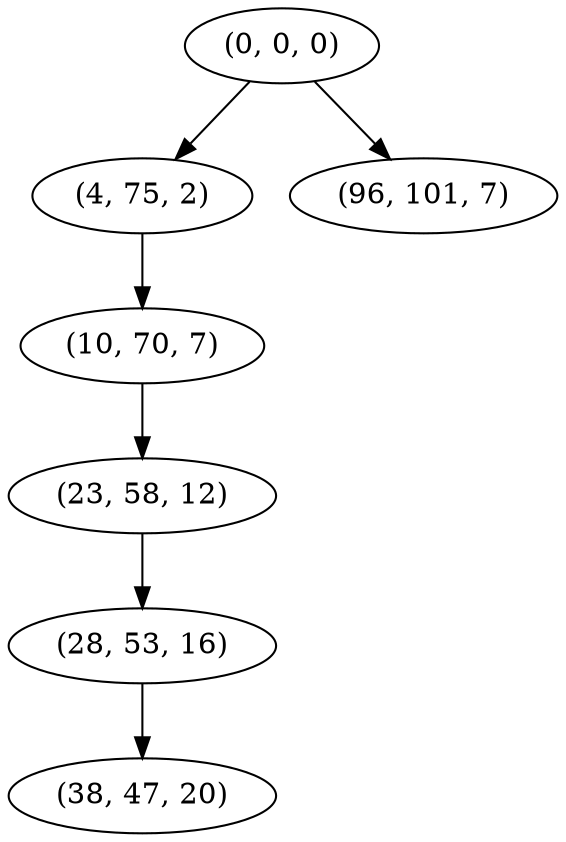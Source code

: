digraph tree {
    "(0, 0, 0)";
    "(4, 75, 2)";
    "(10, 70, 7)";
    "(23, 58, 12)";
    "(28, 53, 16)";
    "(38, 47, 20)";
    "(96, 101, 7)";
    "(0, 0, 0)" -> "(4, 75, 2)";
    "(0, 0, 0)" -> "(96, 101, 7)";
    "(4, 75, 2)" -> "(10, 70, 7)";
    "(10, 70, 7)" -> "(23, 58, 12)";
    "(23, 58, 12)" -> "(28, 53, 16)";
    "(28, 53, 16)" -> "(38, 47, 20)";
}
